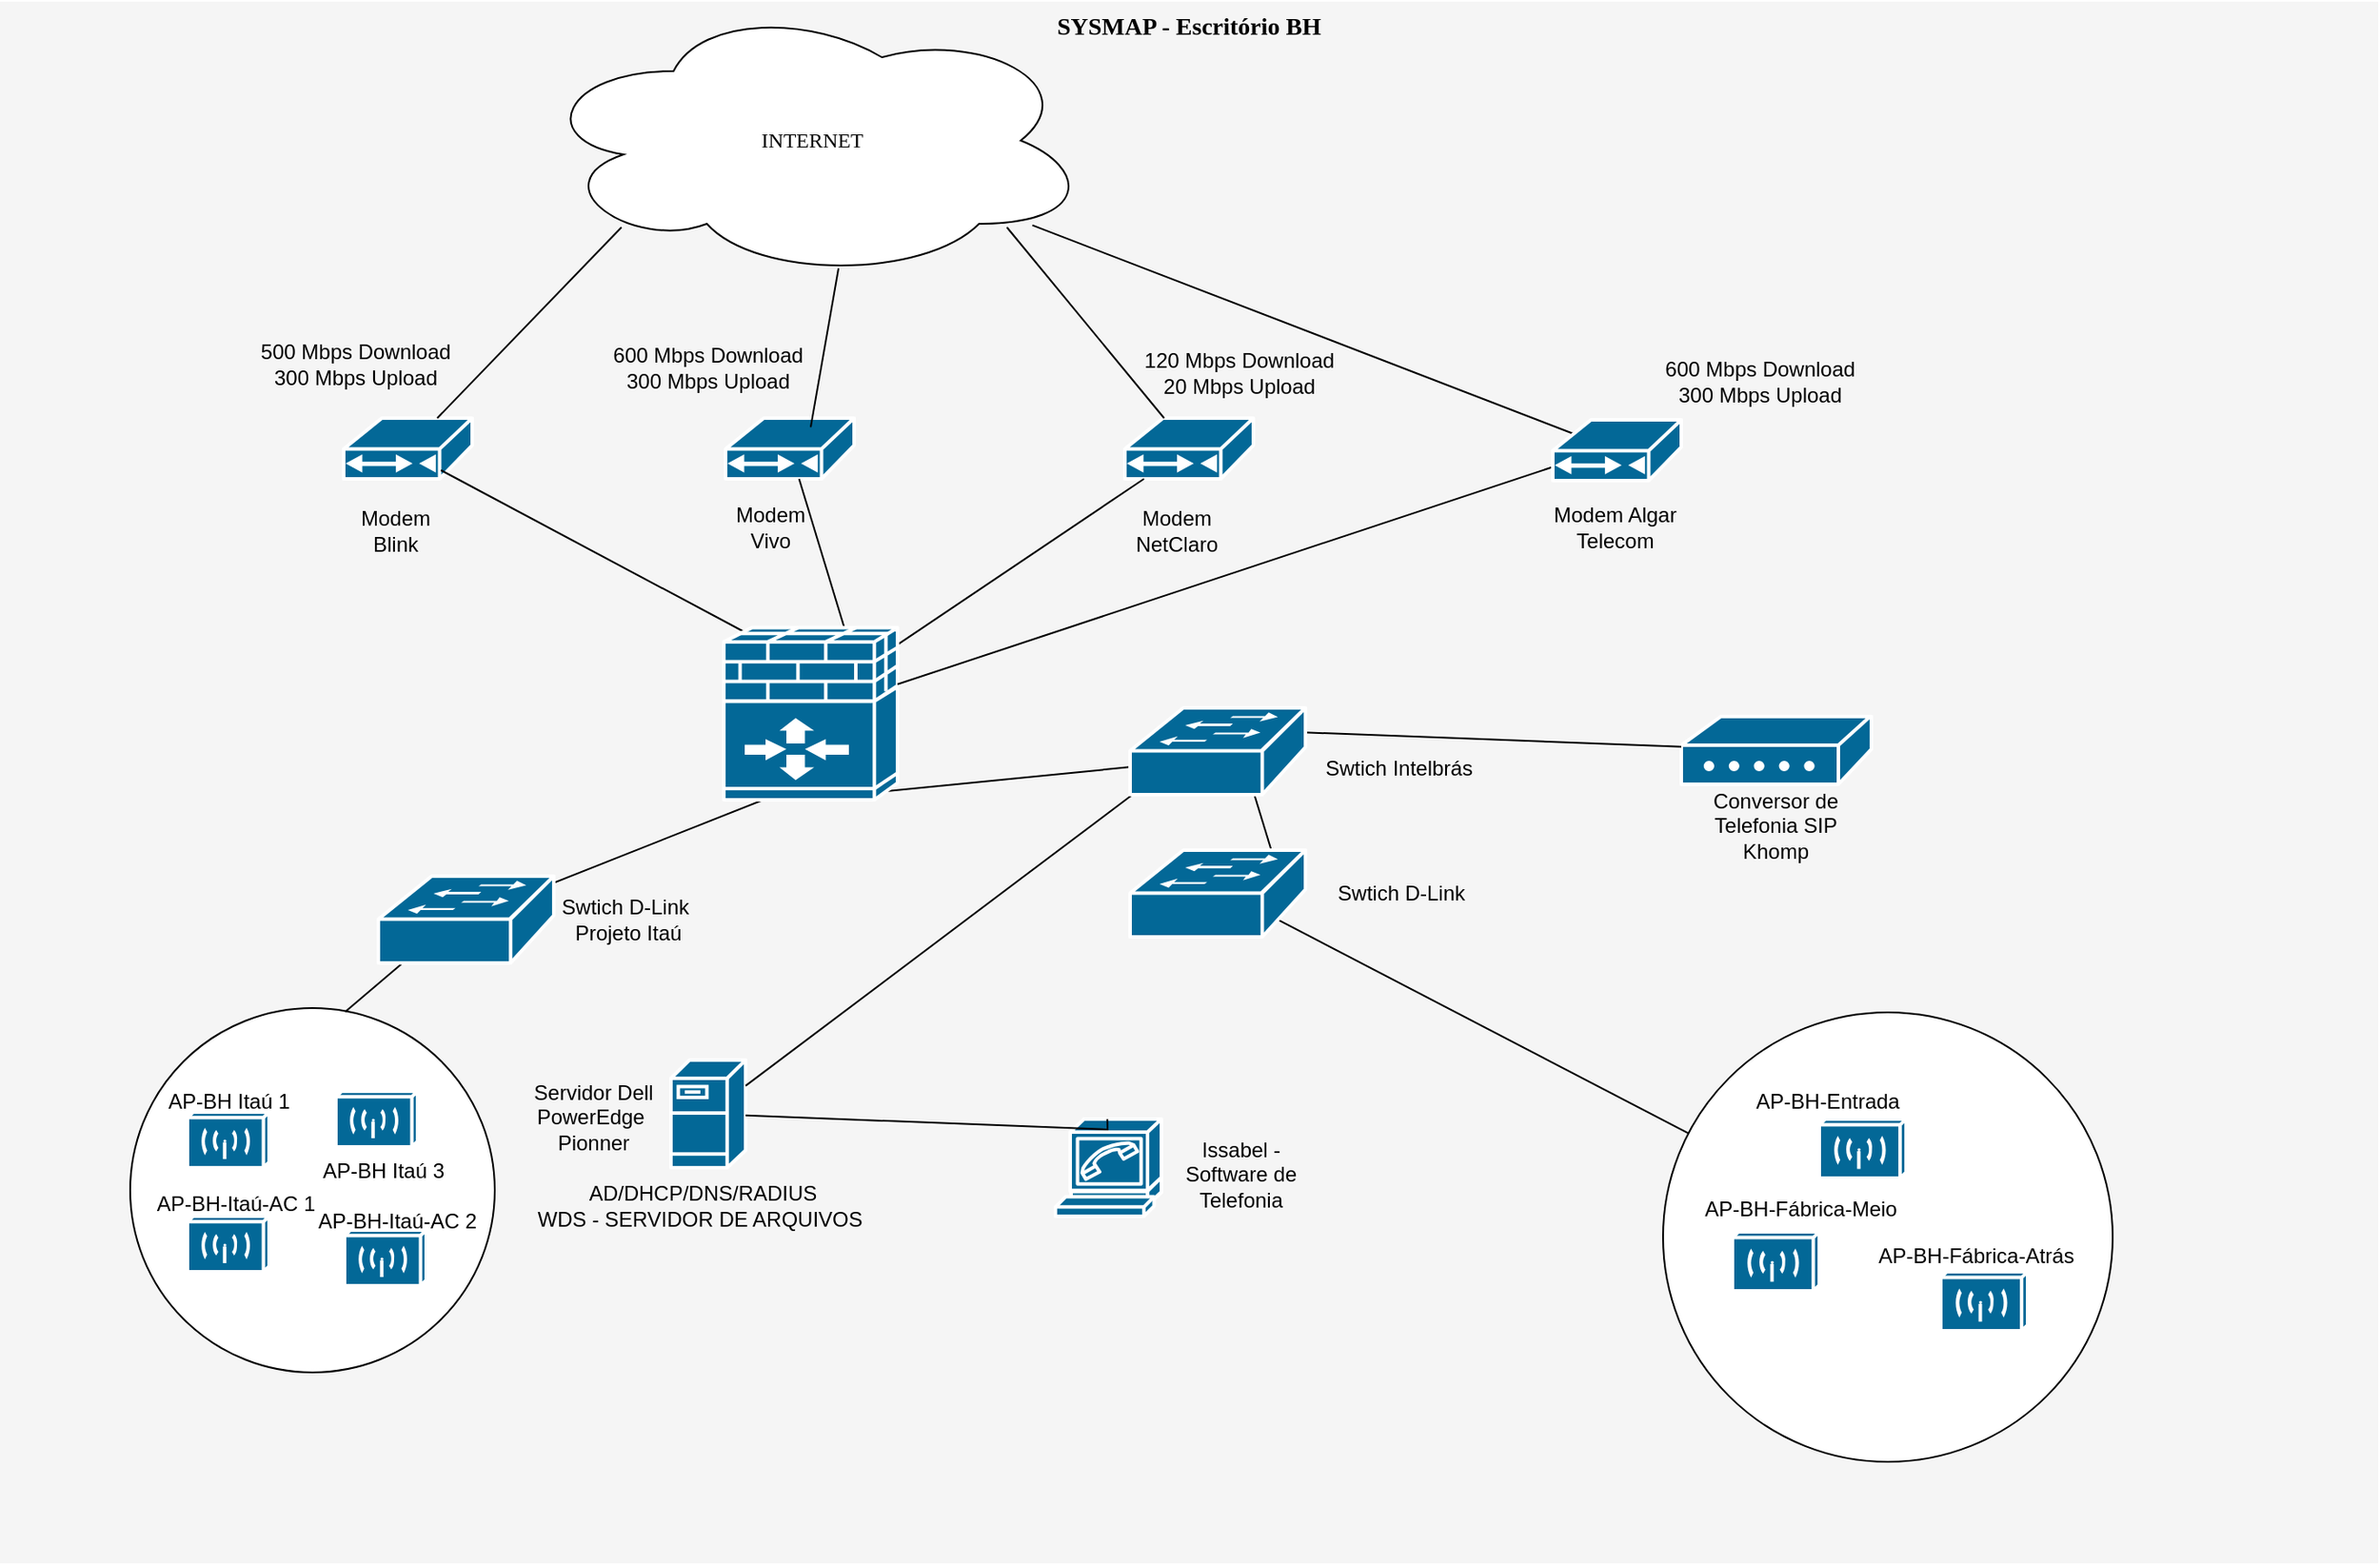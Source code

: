<mxfile version="23.1.5" type="github">
  <diagram name="Page-1" id="c37626ed-c26b-45fb-9056-f9ebc6bb27b6">
    <mxGraphModel dx="2986" dy="820" grid="1" gridSize="10" guides="1" tooltips="1" connect="1" arrows="1" fold="1" page="1" pageScale="1" pageWidth="1100" pageHeight="850" background="none" math="0" shadow="0">
      <root>
        <mxCell id="0" />
        <mxCell id="1" parent="0" />
        <mxCell id="1c7a67bf8fd3230f-83" value="SYSMAP - Escritório BH" style="whiteSpace=wrap;html=1;rounded=0;shadow=0;comic=0;strokeWidth=1;fontFamily=Verdana;fontSize=14;fillColor=#f5f5f5;strokeColor=none;verticalAlign=top;fontStyle=1" parent="1" vertex="1">
          <mxGeometry x="-58" y="10" width="1370" height="900" as="geometry" />
        </mxCell>
        <mxCell id="dWeeruLZoZ9HQvfYhUeR-41" value="" style="ellipse;whiteSpace=wrap;html=1;aspect=fixed;" vertex="1" parent="1">
          <mxGeometry x="17" y="590" width="210" height="210" as="geometry" />
        </mxCell>
        <mxCell id="dWeeruLZoZ9HQvfYhUeR-50" value="" style="ellipse;whiteSpace=wrap;html=1;aspect=fixed;" vertex="1" parent="1">
          <mxGeometry x="900" y="592.5" width="259" height="259" as="geometry" />
        </mxCell>
        <mxCell id="1c7a67bf8fd3230f-13" value="INTERNET" style="ellipse;shape=cloud;whiteSpace=wrap;html=1;rounded=0;shadow=0;comic=0;strokeWidth=1;fontFamily=Verdana;fontSize=12;" parent="1" vertex="1">
          <mxGeometry x="250" y="10" width="320" height="160" as="geometry" />
        </mxCell>
        <mxCell id="dWeeruLZoZ9HQvfYhUeR-1" value="" style="shape=mxgraph.cisco.modems_and_phones.cable_modem;sketch=0;html=1;pointerEvents=1;dashed=0;fillColor=#036897;strokeColor=#ffffff;strokeWidth=2;verticalLabelPosition=bottom;verticalAlign=top;align=center;outlineConnect=0;" vertex="1" parent="1">
          <mxGeometry x="140" y="250" width="74" height="35" as="geometry" />
        </mxCell>
        <mxCell id="dWeeruLZoZ9HQvfYhUeR-2" value="" style="shape=mxgraph.cisco.modems_and_phones.cable_modem;sketch=0;html=1;pointerEvents=1;dashed=0;fillColor=#036897;strokeColor=#ffffff;strokeWidth=2;verticalLabelPosition=bottom;verticalAlign=top;align=center;outlineConnect=0;" vertex="1" parent="1">
          <mxGeometry x="590" y="250" width="74" height="35" as="geometry" />
        </mxCell>
        <mxCell id="dWeeruLZoZ9HQvfYhUeR-3" value="" style="shape=mxgraph.cisco.modems_and_phones.cable_modem;sketch=0;html=1;pointerEvents=1;dashed=0;fillColor=#036897;strokeColor=#ffffff;strokeWidth=2;verticalLabelPosition=bottom;verticalAlign=top;align=center;outlineConnect=0;" vertex="1" parent="1">
          <mxGeometry x="360" y="250" width="74" height="35" as="geometry" />
        </mxCell>
        <mxCell id="dWeeruLZoZ9HQvfYhUeR-5" value="Modem Blink" style="text;strokeColor=none;align=center;fillColor=none;html=1;verticalAlign=middle;whiteSpace=wrap;rounded=0;" vertex="1" parent="1">
          <mxGeometry x="140" y="300" width="60" height="30" as="geometry" />
        </mxCell>
        <mxCell id="dWeeruLZoZ9HQvfYhUeR-6" value="Modem Vivo" style="text;strokeColor=none;align=center;fillColor=none;html=1;verticalAlign=middle;whiteSpace=wrap;rounded=0;" vertex="1" parent="1">
          <mxGeometry x="356" y="298" width="60" height="30" as="geometry" />
        </mxCell>
        <mxCell id="dWeeruLZoZ9HQvfYhUeR-7" value="Modem NetClaro" style="text;strokeColor=none;align=center;fillColor=none;html=1;verticalAlign=middle;whiteSpace=wrap;rounded=0;" vertex="1" parent="1">
          <mxGeometry x="590" y="300" width="60" height="30" as="geometry" />
        </mxCell>
        <mxCell id="dWeeruLZoZ9HQvfYhUeR-8" value="120 Mbps Download&lt;br&gt;20 Mbps Upload" style="text;strokeColor=none;align=center;fillColor=none;html=1;verticalAlign=middle;whiteSpace=wrap;rounded=0;" vertex="1" parent="1">
          <mxGeometry x="590" y="194" width="132" height="60" as="geometry" />
        </mxCell>
        <mxCell id="dWeeruLZoZ9HQvfYhUeR-9" value="500 Mbps Download&lt;br&gt;300 Mbps Upload" style="text;strokeColor=none;align=center;fillColor=none;html=1;verticalAlign=middle;whiteSpace=wrap;rounded=0;" vertex="1" parent="1">
          <mxGeometry x="81" y="189" width="132" height="60" as="geometry" />
        </mxCell>
        <mxCell id="dWeeruLZoZ9HQvfYhUeR-10" value="600 Mbps Download&lt;br&gt;300 Mbps Upload" style="text;strokeColor=none;align=center;fillColor=none;html=1;verticalAlign=middle;whiteSpace=wrap;rounded=0;" vertex="1" parent="1">
          <mxGeometry x="284" y="191" width="132" height="60" as="geometry" />
        </mxCell>
        <mxCell id="dWeeruLZoZ9HQvfYhUeR-12" value="" style="endArrow=none;html=1;rounded=0;" edge="1" parent="1" source="dWeeruLZoZ9HQvfYhUeR-1">
          <mxGeometry width="50" height="50" relative="1" as="geometry">
            <mxPoint x="250" y="190" as="sourcePoint" />
            <mxPoint x="300" y="140" as="targetPoint" />
          </mxGeometry>
        </mxCell>
        <mxCell id="dWeeruLZoZ9HQvfYhUeR-13" value="" style="endArrow=none;html=1;rounded=0;" edge="1" parent="1">
          <mxGeometry width="50" height="50" relative="1" as="geometry">
            <mxPoint x="425.019" y="163.694" as="sourcePoint" />
            <mxPoint x="409" y="255.191" as="targetPoint" />
          </mxGeometry>
        </mxCell>
        <mxCell id="dWeeruLZoZ9HQvfYhUeR-14" value="" style="endArrow=none;html=1;rounded=0;" edge="1" parent="1" target="dWeeruLZoZ9HQvfYhUeR-2">
          <mxGeometry width="50" height="50" relative="1" as="geometry">
            <mxPoint x="522.019" y="140.004" as="sourcePoint" />
            <mxPoint x="506" y="231.501" as="targetPoint" />
          </mxGeometry>
        </mxCell>
        <mxCell id="dWeeruLZoZ9HQvfYhUeR-15" value="" style="endArrow=none;html=1;rounded=0;exitX=0.86;exitY=0.2;exitDx=0;exitDy=0;exitPerimeter=0;" edge="1" parent="1" source="1c7a67bf8fd3230f-10" target="dWeeruLZoZ9HQvfYhUeR-2">
          <mxGeometry width="50" height="50" relative="1" as="geometry">
            <mxPoint x="560" y="410" as="sourcePoint" />
            <mxPoint x="610" y="360" as="targetPoint" />
          </mxGeometry>
        </mxCell>
        <mxCell id="dWeeruLZoZ9HQvfYhUeR-17" value="" style="endArrow=none;html=1;rounded=0;exitX=0.17;exitY=0.06;exitDx=0;exitDy=0;exitPerimeter=0;" edge="1" parent="1" source="1c7a67bf8fd3230f-10">
          <mxGeometry width="50" height="50" relative="1" as="geometry">
            <mxPoint x="40" y="385" as="sourcePoint" />
            <mxPoint x="196" y="280" as="targetPoint" />
          </mxGeometry>
        </mxCell>
        <mxCell id="dWeeruLZoZ9HQvfYhUeR-19" value="" style="endArrow=none;html=1;rounded=0;exitX=0.17;exitY=0.06;exitDx=0;exitDy=0;exitPerimeter=0;" edge="1" parent="1" target="dWeeruLZoZ9HQvfYhUeR-3">
          <mxGeometry width="50" height="50" relative="1" as="geometry">
            <mxPoint x="433" y="386" as="sourcePoint" />
            <mxPoint x="253" y="290" as="targetPoint" />
          </mxGeometry>
        </mxCell>
        <mxCell id="dWeeruLZoZ9HQvfYhUeR-23" value="Swtich D-Link&amp;nbsp;&lt;br&gt;Projeto Itaú" style="text;strokeColor=none;align=center;fillColor=none;html=1;verticalAlign=middle;whiteSpace=wrap;rounded=0;" vertex="1" parent="1">
          <mxGeometry x="259" y="524" width="90" height="30" as="geometry" />
        </mxCell>
        <mxCell id="dWeeruLZoZ9HQvfYhUeR-25" value="Swtich Intelbrás" style="text;strokeColor=none;align=center;fillColor=none;html=1;verticalAlign=middle;whiteSpace=wrap;rounded=0;" vertex="1" parent="1">
          <mxGeometry x="703" y="437" width="90" height="30" as="geometry" />
        </mxCell>
        <mxCell id="dWeeruLZoZ9HQvfYhUeR-27" value="Swtich D-Link&amp;nbsp;" style="text;strokeColor=none;align=center;fillColor=none;html=1;verticalAlign=middle;whiteSpace=wrap;rounded=0;" vertex="1" parent="1">
          <mxGeometry x="706" y="509" width="90" height="30" as="geometry" />
        </mxCell>
        <mxCell id="dWeeruLZoZ9HQvfYhUeR-28" value="" style="endArrow=none;html=1;rounded=0;" edge="1" parent="1">
          <mxGeometry width="50" height="50" relative="1" as="geometry">
            <mxPoint x="250" y="522.203" as="sourcePoint" />
            <mxPoint x="412" y="458" as="targetPoint" />
          </mxGeometry>
        </mxCell>
        <mxCell id="dWeeruLZoZ9HQvfYhUeR-29" value="" style="endArrow=none;html=1;rounded=0;exitX=0.864;exitY=0.354;exitDx=0;exitDy=0;exitPerimeter=0;" edge="1" parent="1">
          <mxGeometry width="50" height="50" relative="1" as="geometry">
            <mxPoint x="685.04" y="441.992" as="sourcePoint" />
            <mxPoint x="422" y="468" as="targetPoint" />
          </mxGeometry>
        </mxCell>
        <mxCell id="dWeeruLZoZ9HQvfYhUeR-30" value="" style="endArrow=none;html=1;rounded=0;exitX=0.864;exitY=0.354;exitDx=0;exitDy=0;exitPerimeter=0;entryX=0.664;entryY=0.771;entryDx=0;entryDy=0;entryPerimeter=0;" edge="1" parent="1">
          <mxGeometry width="50" height="50" relative="1" as="geometry">
            <mxPoint x="678" y="511" as="sourcePoint" />
            <mxPoint x="663.04" y="462.008" as="targetPoint" />
          </mxGeometry>
        </mxCell>
        <mxCell id="1c7a67bf8fd3230f-10" value="" style="shape=mxgraph.cisco.security.ios_firewall;html=1;dashed=0;fillColor=#036897;strokeColor=#ffffff;strokeWidth=2;verticalLabelPosition=bottom;verticalAlign=top;rounded=0;shadow=0;comic=0;fontFamily=Verdana;fontSize=12;" parent="1" vertex="1">
          <mxGeometry x="359" y="370" width="100" height="100" as="geometry" />
        </mxCell>
        <mxCell id="dWeeruLZoZ9HQvfYhUeR-32" value="" style="shape=mxgraph.cisco.servers.fileserver;sketch=0;html=1;pointerEvents=1;dashed=0;fillColor=#036897;strokeColor=#ffffff;strokeWidth=2;verticalLabelPosition=bottom;verticalAlign=top;align=center;outlineConnect=0;" vertex="1" parent="1">
          <mxGeometry x="328.5" y="620" width="43" height="62" as="geometry" />
        </mxCell>
        <mxCell id="dWeeruLZoZ9HQvfYhUeR-33" value="Servidor Dell PowerEdge&amp;nbsp;&lt;br&gt;Pionner" style="text;strokeColor=none;align=center;fillColor=none;html=1;verticalAlign=middle;whiteSpace=wrap;rounded=0;" vertex="1" parent="1">
          <mxGeometry x="244" y="636" width="79.5" height="34" as="geometry" />
        </mxCell>
        <mxCell id="dWeeruLZoZ9HQvfYhUeR-35" value="" style="endArrow=none;html=1;rounded=0;exitX=0.064;exitY=0.833;exitDx=0;exitDy=0;exitPerimeter=0;" edge="1" parent="1" target="dWeeruLZoZ9HQvfYhUeR-32">
          <mxGeometry width="50" height="50" relative="1" as="geometry">
            <mxPoint x="597.04" y="464.984" as="sourcePoint" />
            <mxPoint x="422" y="468" as="targetPoint" />
          </mxGeometry>
        </mxCell>
        <mxCell id="dWeeruLZoZ9HQvfYhUeR-37" value="" style="shape=mxgraph.cisco.wireless.wireless_transport;sketch=0;html=1;pointerEvents=1;dashed=0;fillColor=#036897;strokeColor=#ffffff;strokeWidth=2;verticalLabelPosition=bottom;verticalAlign=top;align=center;outlineConnect=0;" vertex="1" parent="1">
          <mxGeometry x="50" y="650" width="47" height="32" as="geometry" />
        </mxCell>
        <mxCell id="dWeeruLZoZ9HQvfYhUeR-38" value="" style="shape=mxgraph.cisco.wireless.wireless_transport;sketch=0;html=1;pointerEvents=1;dashed=0;fillColor=#036897;strokeColor=#ffffff;strokeWidth=2;verticalLabelPosition=bottom;verticalAlign=top;align=center;outlineConnect=0;" vertex="1" parent="1">
          <mxGeometry x="140.5" y="718" width="47" height="32" as="geometry" />
        </mxCell>
        <mxCell id="dWeeruLZoZ9HQvfYhUeR-39" value="" style="shape=mxgraph.cisco.wireless.wireless_transport;sketch=0;html=1;pointerEvents=1;dashed=0;fillColor=#036897;strokeColor=#ffffff;strokeWidth=2;verticalLabelPosition=bottom;verticalAlign=top;align=center;outlineConnect=0;" vertex="1" parent="1">
          <mxGeometry x="135.5" y="638" width="47" height="32" as="geometry" />
        </mxCell>
        <mxCell id="dWeeruLZoZ9HQvfYhUeR-40" value="" style="shape=mxgraph.cisco.wireless.wireless_transport;sketch=0;html=1;pointerEvents=1;dashed=0;fillColor=#036897;strokeColor=#ffffff;strokeWidth=2;verticalLabelPosition=bottom;verticalAlign=top;align=center;outlineConnect=0;" vertex="1" parent="1">
          <mxGeometry x="50" y="710" width="47" height="32" as="geometry" />
        </mxCell>
        <mxCell id="dWeeruLZoZ9HQvfYhUeR-42" value="AP-BH Itaú 1" style="text;strokeColor=none;align=center;fillColor=none;html=1;verticalAlign=middle;whiteSpace=wrap;rounded=0;" vertex="1" parent="1">
          <mxGeometry x="28.5" y="629" width="90" height="30" as="geometry" />
        </mxCell>
        <mxCell id="dWeeruLZoZ9HQvfYhUeR-43" value="AP-BH Itaú 3" style="text;strokeColor=none;align=center;fillColor=none;html=1;verticalAlign=middle;whiteSpace=wrap;rounded=0;" vertex="1" parent="1">
          <mxGeometry x="117.5" y="669" width="90" height="30" as="geometry" />
        </mxCell>
        <mxCell id="dWeeruLZoZ9HQvfYhUeR-44" value="" style="endArrow=none;html=1;rounded=0;exitX=0.373;exitY=0.792;exitDx=0;exitDy=0;exitPerimeter=0;entryX=0.59;entryY=0.01;entryDx=0;entryDy=0;entryPerimeter=0;" edge="1" parent="1" target="dWeeruLZoZ9HQvfYhUeR-41">
          <mxGeometry width="50" height="50" relative="1" as="geometry">
            <mxPoint x="181.03" y="558.016" as="sourcePoint" />
            <mxPoint x="339" y="642" as="targetPoint" />
          </mxGeometry>
        </mxCell>
        <mxCell id="dWeeruLZoZ9HQvfYhUeR-45" value="AP-BH-Itaú-AC 1" style="text;strokeColor=none;align=center;fillColor=none;html=1;verticalAlign=middle;whiteSpace=wrap;rounded=0;" vertex="1" parent="1">
          <mxGeometry x="24.5" y="688" width="105.5" height="30" as="geometry" />
        </mxCell>
        <mxCell id="dWeeruLZoZ9HQvfYhUeR-46" value="AP-BH-Itaú-AC 2" style="text;strokeColor=none;align=center;fillColor=none;html=1;verticalAlign=middle;whiteSpace=wrap;rounded=0;" vertex="1" parent="1">
          <mxGeometry x="117.5" y="698" width="105.5" height="30" as="geometry" />
        </mxCell>
        <mxCell id="dWeeruLZoZ9HQvfYhUeR-47" value="" style="shape=mxgraph.cisco.wireless.wireless_transport;sketch=0;html=1;pointerEvents=1;dashed=0;fillColor=#036897;strokeColor=#ffffff;strokeWidth=2;verticalLabelPosition=bottom;verticalAlign=top;align=center;outlineConnect=0;" vertex="1" parent="1">
          <mxGeometry x="940" y="719" width="50" height="34" as="geometry" />
        </mxCell>
        <mxCell id="dWeeruLZoZ9HQvfYhUeR-48" value="" style="shape=mxgraph.cisco.wireless.wireless_transport;sketch=0;html=1;pointerEvents=1;dashed=0;fillColor=#036897;strokeColor=#ffffff;strokeWidth=2;verticalLabelPosition=bottom;verticalAlign=top;align=center;outlineConnect=0;" vertex="1" parent="1">
          <mxGeometry x="1060" y="742" width="50" height="34" as="geometry" />
        </mxCell>
        <mxCell id="dWeeruLZoZ9HQvfYhUeR-49" value="" style="shape=mxgraph.cisco.wireless.wireless_transport;sketch=0;html=1;pointerEvents=1;dashed=0;fillColor=#036897;strokeColor=#ffffff;strokeWidth=2;verticalLabelPosition=bottom;verticalAlign=top;align=center;outlineConnect=0;" vertex="1" parent="1">
          <mxGeometry x="990" y="654" width="50" height="34" as="geometry" />
        </mxCell>
        <mxCell id="dWeeruLZoZ9HQvfYhUeR-52" value="" style="endArrow=none;html=1;rounded=0;entryX=0.836;entryY=0.604;entryDx=0;entryDy=0;entryPerimeter=0;" edge="1" parent="1" source="dWeeruLZoZ9HQvfYhUeR-50">
          <mxGeometry width="50" height="50" relative="1" as="geometry">
            <mxPoint x="630" y="660" as="sourcePoint" />
            <mxPoint x="675.96" y="537.992" as="targetPoint" />
          </mxGeometry>
        </mxCell>
        <mxCell id="dWeeruLZoZ9HQvfYhUeR-53" value="AP-BH-Entrada" style="text;strokeColor=none;align=center;fillColor=none;html=1;verticalAlign=middle;whiteSpace=wrap;rounded=0;" vertex="1" parent="1">
          <mxGeometry x="950" y="629" width="90" height="30" as="geometry" />
        </mxCell>
        <mxCell id="dWeeruLZoZ9HQvfYhUeR-54" value="AP-BH-Fábrica-Meio" style="text;strokeColor=none;align=center;fillColor=none;html=1;verticalAlign=middle;whiteSpace=wrap;rounded=0;" vertex="1" parent="1">
          <mxGeometry x="919" y="691" width="121" height="30" as="geometry" />
        </mxCell>
        <mxCell id="dWeeruLZoZ9HQvfYhUeR-55" value="AP-BH-Fábrica-Atrás" style="text;strokeColor=none;align=center;fillColor=none;html=1;verticalAlign=middle;whiteSpace=wrap;rounded=0;" vertex="1" parent="1">
          <mxGeometry x="1020" y="718" width="121" height="30" as="geometry" />
        </mxCell>
        <mxCell id="dWeeruLZoZ9HQvfYhUeR-56" value="" style="shape=mxgraph.cisco.modems_and_phones.modem;sketch=0;html=1;pointerEvents=1;dashed=0;fillColor=#036897;strokeColor=#ffffff;strokeWidth=2;verticalLabelPosition=bottom;verticalAlign=top;align=center;outlineConnect=0;" vertex="1" parent="1">
          <mxGeometry x="910.5" y="422" width="109.5" height="39" as="geometry" />
        </mxCell>
        <mxCell id="dWeeruLZoZ9HQvfYhUeR-57" value="Conversor de Telefonia SIP Khomp" style="text;strokeColor=none;align=center;fillColor=none;html=1;verticalAlign=middle;whiteSpace=wrap;rounded=0;" vertex="1" parent="1">
          <mxGeometry x="920.25" y="470" width="90" height="30" as="geometry" />
        </mxCell>
        <mxCell id="dWeeruLZoZ9HQvfYhUeR-58" value="" style="endArrow=none;html=1;rounded=0;" edge="1" parent="1" target="dWeeruLZoZ9HQvfYhUeR-56">
          <mxGeometry width="50" height="50" relative="1" as="geometry">
            <mxPoint x="690" y="431" as="sourcePoint" />
            <mxPoint x="740" y="381" as="targetPoint" />
          </mxGeometry>
        </mxCell>
        <mxCell id="dWeeruLZoZ9HQvfYhUeR-60" value="" style="shape=mxgraph.cisco.modems_and_phones.softphone;sketch=0;html=1;pointerEvents=1;dashed=0;fillColor=#036897;strokeColor=#ffffff;strokeWidth=2;verticalLabelPosition=bottom;verticalAlign=top;align=center;outlineConnect=0;" vertex="1" parent="1">
          <mxGeometry x="550" y="654" width="61" height="56" as="geometry" />
        </mxCell>
        <mxCell id="dWeeruLZoZ9HQvfYhUeR-61" value="Issabel - Software de Telefonia" style="text;strokeColor=none;align=center;fillColor=none;html=1;verticalAlign=middle;whiteSpace=wrap;rounded=0;" vertex="1" parent="1">
          <mxGeometry x="612" y="671" width="90" height="30" as="geometry" />
        </mxCell>
        <mxCell id="dWeeruLZoZ9HQvfYhUeR-63" value="" style="shape=mxgraph.cisco.switches.workgroup_switch;sketch=0;html=1;pointerEvents=1;dashed=0;fillColor=#036897;strokeColor=#ffffff;strokeWidth=2;verticalLabelPosition=bottom;verticalAlign=top;align=center;outlineConnect=0;" vertex="1" parent="1">
          <mxGeometry x="593" y="417" width="101" height="50" as="geometry" />
        </mxCell>
        <mxCell id="dWeeruLZoZ9HQvfYhUeR-64" value="" style="shape=mxgraph.cisco.switches.workgroup_switch;sketch=0;html=1;pointerEvents=1;dashed=0;fillColor=#036897;strokeColor=#ffffff;strokeWidth=2;verticalLabelPosition=bottom;verticalAlign=top;align=center;outlineConnect=0;" vertex="1" parent="1">
          <mxGeometry x="593" y="499" width="101" height="50" as="geometry" />
        </mxCell>
        <mxCell id="dWeeruLZoZ9HQvfYhUeR-65" value="" style="shape=mxgraph.cisco.switches.workgroup_switch;sketch=0;html=1;pointerEvents=1;dashed=0;fillColor=#036897;strokeColor=#ffffff;strokeWidth=2;verticalLabelPosition=bottom;verticalAlign=top;align=center;outlineConnect=0;" vertex="1" parent="1">
          <mxGeometry x="160" y="514" width="101" height="50" as="geometry" />
        </mxCell>
        <mxCell id="dWeeruLZoZ9HQvfYhUeR-66" value="" style="endArrow=none;html=1;rounded=0;" edge="1" parent="1" source="dWeeruLZoZ9HQvfYhUeR-60" target="dWeeruLZoZ9HQvfYhUeR-32">
          <mxGeometry width="50" height="50" relative="1" as="geometry">
            <mxPoint x="191.03" y="568.016" as="sourcePoint" />
            <mxPoint x="151" y="602" as="targetPoint" />
            <Array as="points">
              <mxPoint x="580" y="660" />
            </Array>
          </mxGeometry>
        </mxCell>
        <mxCell id="dWeeruLZoZ9HQvfYhUeR-68" value="AD/DHCP/DNS/RADIUS&lt;br&gt;WDS - SERVIDOR DE ARQUIVOS&amp;nbsp;" style="text;strokeColor=none;align=center;fillColor=none;html=1;verticalAlign=middle;whiteSpace=wrap;rounded=0;" vertex="1" parent="1">
          <mxGeometry x="244" y="687" width="206" height="34" as="geometry" />
        </mxCell>
        <mxCell id="dWeeruLZoZ9HQvfYhUeR-70" value="Modem Algar Telecom" style="text;strokeColor=none;align=center;fillColor=none;html=1;verticalAlign=middle;whiteSpace=wrap;rounded=0;" vertex="1" parent="1">
          <mxGeometry x="835" y="298" width="75" height="30" as="geometry" />
        </mxCell>
        <mxCell id="dWeeruLZoZ9HQvfYhUeR-71" value="600 Mbps Download&lt;br&gt;300 Mbps Upload" style="text;strokeColor=none;align=center;fillColor=none;html=1;verticalAlign=middle;whiteSpace=wrap;rounded=0;" vertex="1" parent="1">
          <mxGeometry x="890" y="199" width="132" height="60" as="geometry" />
        </mxCell>
        <mxCell id="dWeeruLZoZ9HQvfYhUeR-72" value="" style="endArrow=none;html=1;rounded=0;" edge="1" parent="1" source="1c7a67bf8fd3230f-13">
          <mxGeometry width="50" height="50" relative="1" as="geometry">
            <mxPoint x="760.019" y="150.004" as="sourcePoint" />
            <mxPoint x="851" y="260" as="targetPoint" />
          </mxGeometry>
        </mxCell>
        <mxCell id="dWeeruLZoZ9HQvfYhUeR-73" value="" style="endArrow=none;html=1;rounded=0;" edge="1" parent="1" source="1c7a67bf8fd3230f-10">
          <mxGeometry width="50" height="50" relative="1" as="geometry">
            <mxPoint x="547" y="149" as="sourcePoint" />
            <mxPoint x="861" y="270" as="targetPoint" />
          </mxGeometry>
        </mxCell>
        <mxCell id="dWeeruLZoZ9HQvfYhUeR-69" value="" style="shape=mxgraph.cisco.modems_and_phones.cable_modem;sketch=0;html=1;pointerEvents=1;dashed=0;fillColor=#036897;strokeColor=#ffffff;strokeWidth=2;verticalLabelPosition=bottom;verticalAlign=top;align=center;outlineConnect=0;" vertex="1" parent="1">
          <mxGeometry x="836.5" y="251" width="74" height="35" as="geometry" />
        </mxCell>
      </root>
    </mxGraphModel>
  </diagram>
</mxfile>
